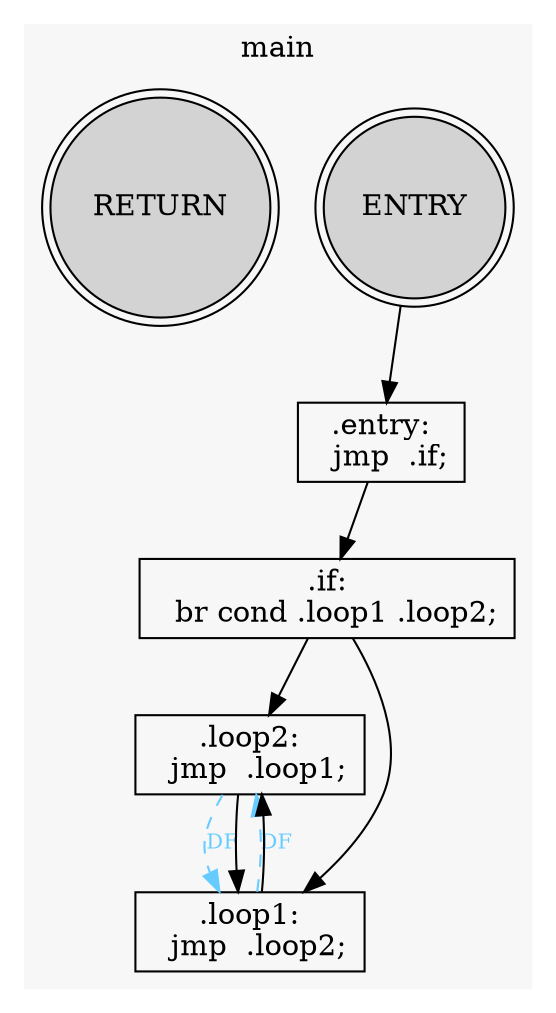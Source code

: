 // Control Flow Graph
digraph CFG {
	subgraph cluster_main {
		label=main
		color="#f7f7f7"
		style=filled
		rankdir=TB
		FUNC_main_NODE_ENTRY [label=ENTRY fillcolor=lightgray shape=doublecircle style=filled]
		FUNC_main_NODE_ENTRY -> FUNC_main_NODE_entry
		FUNC_main_NODE_entry [label=".entry:
  jmp  .if;" shape=box]
		FUNC_main_NODE_entry -> FUNC_main_NODE_if
		FUNC_main_NODE_if [label=".if:
  br cond .loop1 .loop2;" shape=box]
		FUNC_main_NODE_if -> FUNC_main_NODE_loop2
		FUNC_main_NODE_if -> FUNC_main_NODE_loop1
		FUNC_main_NODE_loop2 [label=".loop2:
  jmp  .loop1;" shape=box]
		FUNC_main_NODE_loop2 -> FUNC_main_NODE_loop1 [label=DF color="#66ccff" constraint=false fontcolor="#66ccff" fontsize=10 style=dashed]
		FUNC_main_NODE_loop2 -> FUNC_main_NODE_loop1
		FUNC_main_NODE_loop1 [label=".loop1:
  jmp  .loop2;" shape=box]
		FUNC_main_NODE_loop1 -> FUNC_main_NODE_loop2 [label=DF color="#66ccff" constraint=false fontcolor="#66ccff" fontsize=10 style=dashed]
		FUNC_main_NODE_loop1 -> FUNC_main_NODE_loop2
		FUNC_main_NODE_RETURN [label=RETURN fillcolor=lightgray shape=doublecircle style=filled]
	}
}
